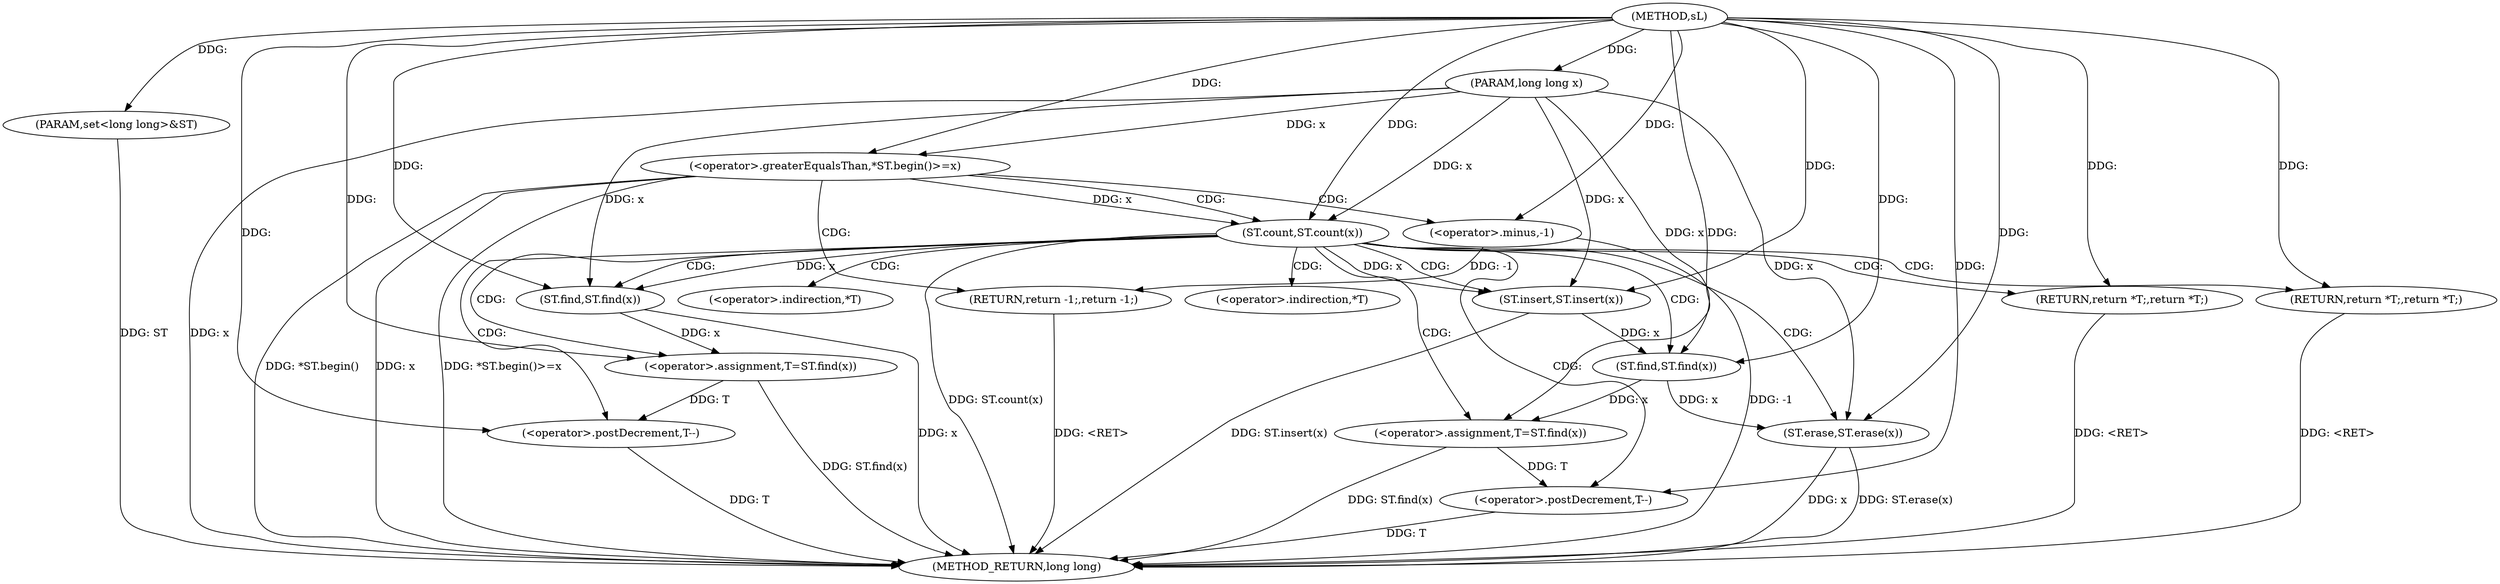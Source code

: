 digraph "sL" {  
"1000679" [label = "(METHOD,sL)" ]
"1000718" [label = "(METHOD_RETURN,long long)" ]
"1000680" [label = "(PARAM,long long x)" ]
"1000681" [label = "(PARAM,set<long long>&ST)" ]
"1000705" [label = "(ST.insert,ST.insert(x))" ]
"1000707" [label = "(<operator>.assignment,T=ST.find(x))" ]
"1000711" [label = "(<operator>.postDecrement,T--)" ]
"1000713" [label = "(ST.erase,ST.erase(x))" ]
"1000715" [label = "(RETURN,return *T;,return *T;)" ]
"1000684" [label = "(<operator>.greaterEqualsThan,*ST.begin()>=x)" ]
"1000693" [label = "(ST.count,ST.count(x))" ]
"1000689" [label = "(RETURN,return -1;,return -1;)" ]
"1000696" [label = "(<operator>.assignment,T=ST.find(x))" ]
"1000700" [label = "(<operator>.postDecrement,T--)" ]
"1000702" [label = "(RETURN,return *T;,return *T;)" ]
"1000709" [label = "(ST.find,ST.find(x))" ]
"1000690" [label = "(<operator>.minus,-1)" ]
"1000698" [label = "(ST.find,ST.find(x))" ]
"1000716" [label = "(<operator>.indirection,*T)" ]
"1000703" [label = "(<operator>.indirection,*T)" ]
  "1000680" -> "1000718"  [ label = "DDG: x"] 
  "1000681" -> "1000718"  [ label = "DDG: ST"] 
  "1000684" -> "1000718"  [ label = "DDG: *ST.begin()"] 
  "1000684" -> "1000718"  [ label = "DDG: x"] 
  "1000684" -> "1000718"  [ label = "DDG: *ST.begin()>=x"] 
  "1000693" -> "1000718"  [ label = "DDG: ST.count(x)"] 
  "1000705" -> "1000718"  [ label = "DDG: ST.insert(x)"] 
  "1000707" -> "1000718"  [ label = "DDG: ST.find(x)"] 
  "1000711" -> "1000718"  [ label = "DDG: T"] 
  "1000713" -> "1000718"  [ label = "DDG: x"] 
  "1000713" -> "1000718"  [ label = "DDG: ST.erase(x)"] 
  "1000698" -> "1000718"  [ label = "DDG: x"] 
  "1000696" -> "1000718"  [ label = "DDG: ST.find(x)"] 
  "1000700" -> "1000718"  [ label = "DDG: T"] 
  "1000690" -> "1000718"  [ label = "DDG: -1"] 
  "1000715" -> "1000718"  [ label = "DDG: <RET>"] 
  "1000689" -> "1000718"  [ label = "DDG: <RET>"] 
  "1000702" -> "1000718"  [ label = "DDG: <RET>"] 
  "1000679" -> "1000680"  [ label = "DDG: "] 
  "1000679" -> "1000681"  [ label = "DDG: "] 
  "1000709" -> "1000707"  [ label = "DDG: x"] 
  "1000679" -> "1000715"  [ label = "DDG: "] 
  "1000693" -> "1000705"  [ label = "DDG: x"] 
  "1000680" -> "1000705"  [ label = "DDG: x"] 
  "1000679" -> "1000705"  [ label = "DDG: "] 
  "1000679" -> "1000707"  [ label = "DDG: "] 
  "1000707" -> "1000711"  [ label = "DDG: T"] 
  "1000679" -> "1000711"  [ label = "DDG: "] 
  "1000709" -> "1000713"  [ label = "DDG: x"] 
  "1000680" -> "1000713"  [ label = "DDG: x"] 
  "1000679" -> "1000713"  [ label = "DDG: "] 
  "1000680" -> "1000684"  [ label = "DDG: x"] 
  "1000679" -> "1000684"  [ label = "DDG: "] 
  "1000690" -> "1000689"  [ label = "DDG: -1"] 
  "1000684" -> "1000693"  [ label = "DDG: x"] 
  "1000680" -> "1000693"  [ label = "DDG: x"] 
  "1000679" -> "1000693"  [ label = "DDG: "] 
  "1000698" -> "1000696"  [ label = "DDG: x"] 
  "1000679" -> "1000702"  [ label = "DDG: "] 
  "1000705" -> "1000709"  [ label = "DDG: x"] 
  "1000680" -> "1000709"  [ label = "DDG: x"] 
  "1000679" -> "1000709"  [ label = "DDG: "] 
  "1000679" -> "1000696"  [ label = "DDG: "] 
  "1000696" -> "1000700"  [ label = "DDG: T"] 
  "1000679" -> "1000700"  [ label = "DDG: "] 
  "1000679" -> "1000690"  [ label = "DDG: "] 
  "1000693" -> "1000698"  [ label = "DDG: x"] 
  "1000680" -> "1000698"  [ label = "DDG: x"] 
  "1000679" -> "1000698"  [ label = "DDG: "] 
  "1000684" -> "1000689"  [ label = "CDG: "] 
  "1000684" -> "1000693"  [ label = "CDG: "] 
  "1000684" -> "1000690"  [ label = "CDG: "] 
  "1000693" -> "1000713"  [ label = "CDG: "] 
  "1000693" -> "1000711"  [ label = "CDG: "] 
  "1000693" -> "1000703"  [ label = "CDG: "] 
  "1000693" -> "1000707"  [ label = "CDG: "] 
  "1000693" -> "1000715"  [ label = "CDG: "] 
  "1000693" -> "1000705"  [ label = "CDG: "] 
  "1000693" -> "1000702"  [ label = "CDG: "] 
  "1000693" -> "1000696"  [ label = "CDG: "] 
  "1000693" -> "1000698"  [ label = "CDG: "] 
  "1000693" -> "1000709"  [ label = "CDG: "] 
  "1000693" -> "1000716"  [ label = "CDG: "] 
  "1000693" -> "1000700"  [ label = "CDG: "] 
}
